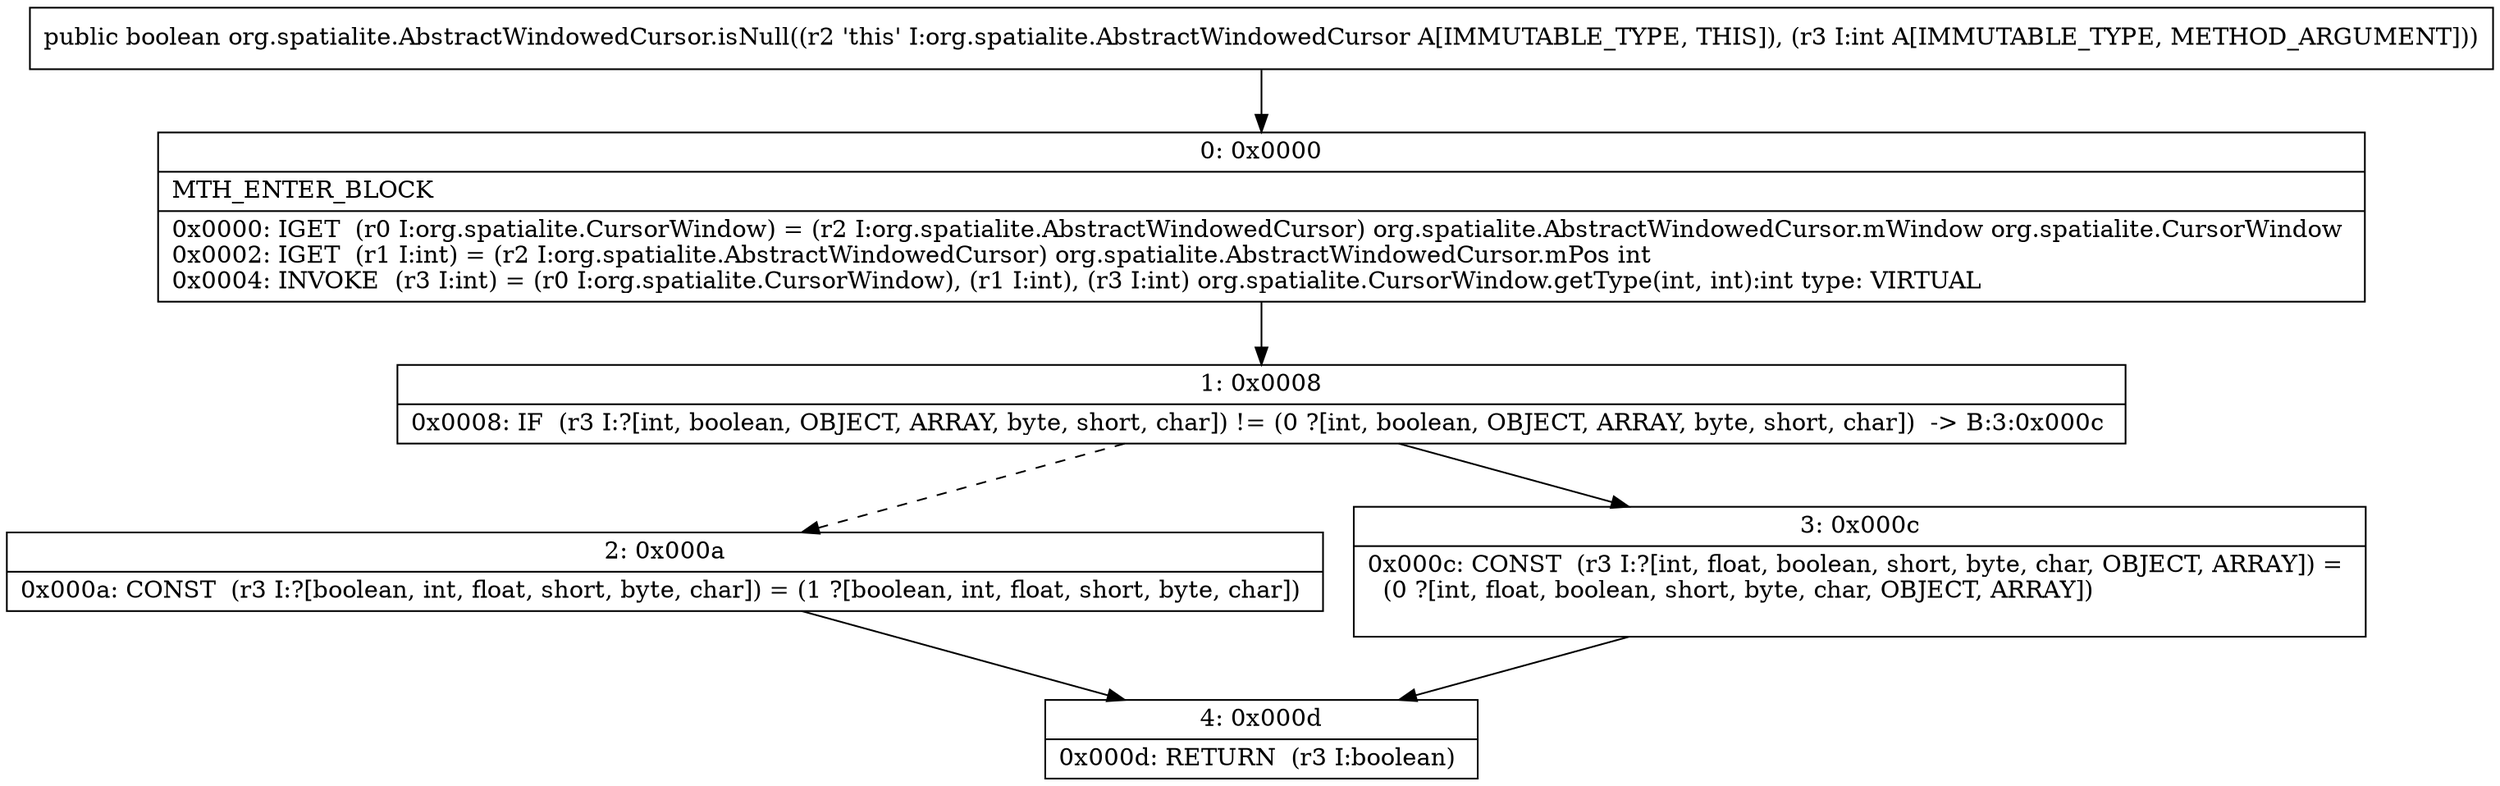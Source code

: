 digraph "CFG fororg.spatialite.AbstractWindowedCursor.isNull(I)Z" {
Node_0 [shape=record,label="{0\:\ 0x0000|MTH_ENTER_BLOCK\l|0x0000: IGET  (r0 I:org.spatialite.CursorWindow) = (r2 I:org.spatialite.AbstractWindowedCursor) org.spatialite.AbstractWindowedCursor.mWindow org.spatialite.CursorWindow \l0x0002: IGET  (r1 I:int) = (r2 I:org.spatialite.AbstractWindowedCursor) org.spatialite.AbstractWindowedCursor.mPos int \l0x0004: INVOKE  (r3 I:int) = (r0 I:org.spatialite.CursorWindow), (r1 I:int), (r3 I:int) org.spatialite.CursorWindow.getType(int, int):int type: VIRTUAL \l}"];
Node_1 [shape=record,label="{1\:\ 0x0008|0x0008: IF  (r3 I:?[int, boolean, OBJECT, ARRAY, byte, short, char]) != (0 ?[int, boolean, OBJECT, ARRAY, byte, short, char])  \-\> B:3:0x000c \l}"];
Node_2 [shape=record,label="{2\:\ 0x000a|0x000a: CONST  (r3 I:?[boolean, int, float, short, byte, char]) = (1 ?[boolean, int, float, short, byte, char]) \l}"];
Node_3 [shape=record,label="{3\:\ 0x000c|0x000c: CONST  (r3 I:?[int, float, boolean, short, byte, char, OBJECT, ARRAY]) = \l  (0 ?[int, float, boolean, short, byte, char, OBJECT, ARRAY])\l \l}"];
Node_4 [shape=record,label="{4\:\ 0x000d|0x000d: RETURN  (r3 I:boolean) \l}"];
MethodNode[shape=record,label="{public boolean org.spatialite.AbstractWindowedCursor.isNull((r2 'this' I:org.spatialite.AbstractWindowedCursor A[IMMUTABLE_TYPE, THIS]), (r3 I:int A[IMMUTABLE_TYPE, METHOD_ARGUMENT])) }"];
MethodNode -> Node_0;
Node_0 -> Node_1;
Node_1 -> Node_2[style=dashed];
Node_1 -> Node_3;
Node_2 -> Node_4;
Node_3 -> Node_4;
}

